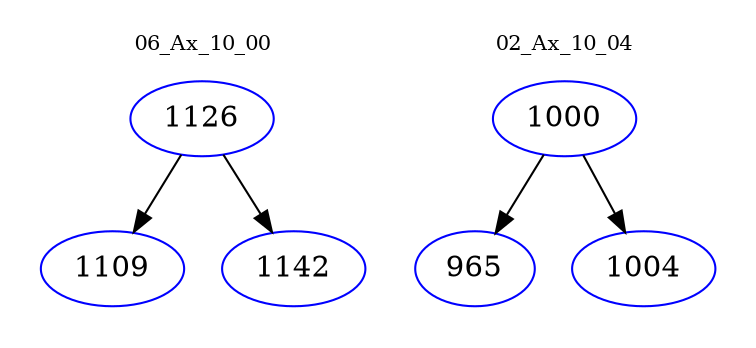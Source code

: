 digraph{
subgraph cluster_0 {
color = white
label = "06_Ax_10_00";
fontsize=10;
T0_1126 [label="1126", color="blue"]
T0_1126 -> T0_1109 [color="black"]
T0_1109 [label="1109", color="blue"]
T0_1126 -> T0_1142 [color="black"]
T0_1142 [label="1142", color="blue"]
}
subgraph cluster_1 {
color = white
label = "02_Ax_10_04";
fontsize=10;
T1_1000 [label="1000", color="blue"]
T1_1000 -> T1_965 [color="black"]
T1_965 [label="965", color="blue"]
T1_1000 -> T1_1004 [color="black"]
T1_1004 [label="1004", color="blue"]
}
}
